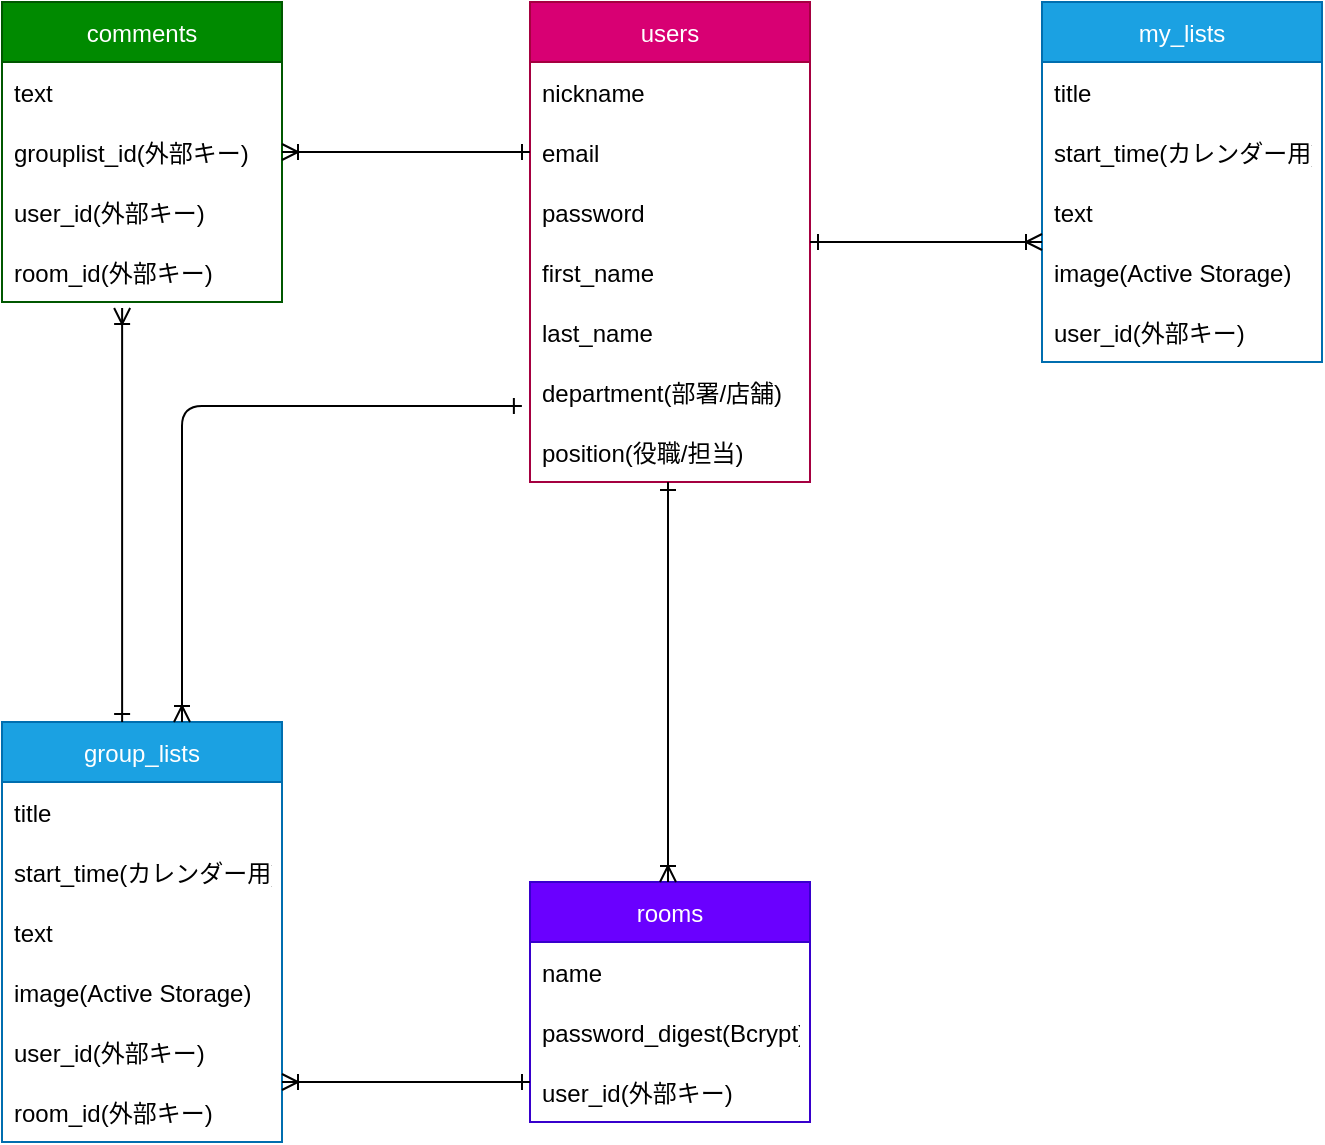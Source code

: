 <mxfile>
    <diagram id="iQDGcjfihIEUSU0DdQLP" name="ページ1">
        <mxGraphModel dx="822" dy="1063" grid="1" gridSize="10" guides="1" tooltips="1" connect="1" arrows="1" fold="1" page="1" pageScale="1" pageWidth="827" pageHeight="1169" math="0" shadow="0">
            <root>
                <mxCell id="0"/>
                <mxCell id="1" parent="0"/>
                <mxCell id="2" value="users" style="swimlane;fontStyle=0;childLayout=stackLayout;horizontal=1;startSize=30;horizontalStack=0;resizeParent=1;resizeParentMax=0;resizeLast=0;collapsible=1;marginBottom=0;fillColor=#d80073;fontColor=#ffffff;strokeColor=#A50040;" parent="1" vertex="1">
                    <mxGeometry x="344" y="200" width="140" height="240" as="geometry"/>
                </mxCell>
                <mxCell id="3" value="nickname" style="text;strokeColor=none;fillColor=none;align=left;verticalAlign=middle;spacingLeft=4;spacingRight=4;overflow=hidden;points=[[0,0.5],[1,0.5]];portConstraint=eastwest;rotatable=0;" parent="2" vertex="1">
                    <mxGeometry y="30" width="140" height="30" as="geometry"/>
                </mxCell>
                <mxCell id="4" value="email" style="text;strokeColor=none;fillColor=none;align=left;verticalAlign=middle;spacingLeft=4;spacingRight=4;overflow=hidden;points=[[0,0.5],[1,0.5]];portConstraint=eastwest;rotatable=0;" parent="2" vertex="1">
                    <mxGeometry y="60" width="140" height="30" as="geometry"/>
                </mxCell>
                <mxCell id="5" value="password" style="text;strokeColor=none;fillColor=none;align=left;verticalAlign=middle;spacingLeft=4;spacingRight=4;overflow=hidden;points=[[0,0.5],[1,0.5]];portConstraint=eastwest;rotatable=0;" parent="2" vertex="1">
                    <mxGeometry y="90" width="140" height="30" as="geometry"/>
                </mxCell>
                <mxCell id="12" value="first_name" style="text;strokeColor=none;fillColor=none;align=left;verticalAlign=middle;spacingLeft=4;spacingRight=4;overflow=hidden;points=[[0,0.5],[1,0.5]];portConstraint=eastwest;rotatable=0;" parent="2" vertex="1">
                    <mxGeometry y="120" width="140" height="30" as="geometry"/>
                </mxCell>
                <mxCell id="11" value="last_name" style="text;strokeColor=none;fillColor=none;align=left;verticalAlign=middle;spacingLeft=4;spacingRight=4;overflow=hidden;points=[[0,0.5],[1,0.5]];portConstraint=eastwest;rotatable=0;" parent="2" vertex="1">
                    <mxGeometry y="150" width="140" height="30" as="geometry"/>
                </mxCell>
                <mxCell id="10" value="department(部署/店舗)" style="text;strokeColor=none;fillColor=none;align=left;verticalAlign=middle;spacingLeft=4;spacingRight=4;overflow=hidden;points=[[0,0.5],[1,0.5]];portConstraint=eastwest;rotatable=0;" parent="2" vertex="1">
                    <mxGeometry y="180" width="140" height="30" as="geometry"/>
                </mxCell>
                <mxCell id="9" value="position(役職/担当)" style="text;strokeColor=none;fillColor=none;align=left;verticalAlign=middle;spacingLeft=4;spacingRight=4;overflow=hidden;points=[[0,0.5],[1,0.5]];portConstraint=eastwest;rotatable=0;" parent="2" vertex="1">
                    <mxGeometry y="210" width="140" height="30" as="geometry"/>
                </mxCell>
                <mxCell id="13" value="my_lists" style="swimlane;fontStyle=0;childLayout=stackLayout;horizontal=1;startSize=30;horizontalStack=0;resizeParent=1;resizeParentMax=0;resizeLast=0;collapsible=1;marginBottom=0;fillColor=#1ba1e2;fontColor=#ffffff;strokeColor=#006EAF;" parent="1" vertex="1">
                    <mxGeometry x="600" y="200" width="140" height="180" as="geometry"/>
                </mxCell>
                <mxCell id="14" value="title" style="text;strokeColor=none;fillColor=none;align=left;verticalAlign=middle;spacingLeft=4;spacingRight=4;overflow=hidden;points=[[0,0.5],[1,0.5]];portConstraint=eastwest;rotatable=0;" parent="13" vertex="1">
                    <mxGeometry y="30" width="140" height="30" as="geometry"/>
                </mxCell>
                <mxCell id="15" value="start_time(カレンダー用)" style="text;strokeColor=none;fillColor=none;align=left;verticalAlign=middle;spacingLeft=4;spacingRight=4;overflow=hidden;points=[[0,0.5],[1,0.5]];portConstraint=eastwest;rotatable=0;" parent="13" vertex="1">
                    <mxGeometry y="60" width="140" height="30" as="geometry"/>
                </mxCell>
                <mxCell id="18" value="text" style="text;strokeColor=none;fillColor=none;align=left;verticalAlign=middle;spacingLeft=4;spacingRight=4;overflow=hidden;points=[[0,0.5],[1,0.5]];portConstraint=eastwest;rotatable=0;" parent="13" vertex="1">
                    <mxGeometry y="90" width="140" height="30" as="geometry"/>
                </mxCell>
                <mxCell id="17" value="image(Active Storage)" style="text;strokeColor=none;fillColor=none;align=left;verticalAlign=middle;spacingLeft=4;spacingRight=4;overflow=hidden;points=[[0,0.5],[1,0.5]];portConstraint=eastwest;rotatable=0;" parent="13" vertex="1">
                    <mxGeometry y="120" width="140" height="30" as="geometry"/>
                </mxCell>
                <mxCell id="19" value="user_id(外部キー)" style="text;strokeColor=none;fillColor=none;align=left;verticalAlign=middle;spacingLeft=4;spacingRight=4;overflow=hidden;points=[[0,0.5],[1,0.5]];portConstraint=eastwest;rotatable=0;" parent="13" vertex="1">
                    <mxGeometry y="150" width="140" height="30" as="geometry"/>
                </mxCell>
                <mxCell id="24" value="rooms" style="swimlane;fontStyle=0;childLayout=stackLayout;horizontal=1;startSize=30;horizontalStack=0;resizeParent=1;resizeParentMax=0;resizeLast=0;collapsible=1;marginBottom=0;fillColor=#6a00ff;fontColor=#ffffff;strokeColor=#3700CC;" parent="1" vertex="1">
                    <mxGeometry x="344" y="640" width="140" height="120" as="geometry"/>
                </mxCell>
                <mxCell id="25" value="name" style="text;strokeColor=none;fillColor=none;align=left;verticalAlign=middle;spacingLeft=4;spacingRight=4;overflow=hidden;points=[[0,0.5],[1,0.5]];portConstraint=eastwest;rotatable=0;" parent="24" vertex="1">
                    <mxGeometry y="30" width="140" height="30" as="geometry"/>
                </mxCell>
                <mxCell id="26" value="password_digest(Bcrypt)" style="text;strokeColor=none;fillColor=none;align=left;verticalAlign=middle;spacingLeft=4;spacingRight=4;overflow=hidden;points=[[0,0.5],[1,0.5]];portConstraint=eastwest;rotatable=0;" parent="24" vertex="1">
                    <mxGeometry y="60" width="140" height="30" as="geometry"/>
                </mxCell>
                <mxCell id="55" value="user_id(外部キー)" style="text;strokeColor=none;fillColor=none;align=left;verticalAlign=middle;spacingLeft=4;spacingRight=4;overflow=hidden;points=[[0,0.5],[1,0.5]];portConstraint=eastwest;rotatable=0;" parent="24" vertex="1">
                    <mxGeometry y="90" width="140" height="30" as="geometry"/>
                </mxCell>
                <mxCell id="32" value="group_lists" style="swimlane;fontStyle=0;childLayout=stackLayout;horizontal=1;startSize=30;horizontalStack=0;resizeParent=1;resizeParentMax=0;resizeLast=0;collapsible=1;marginBottom=0;fillColor=#1ba1e2;fontColor=#ffffff;strokeColor=#006EAF;" parent="1" vertex="1">
                    <mxGeometry x="80" y="560" width="140" height="210" as="geometry"/>
                </mxCell>
                <mxCell id="33" value="title" style="text;strokeColor=none;fillColor=none;align=left;verticalAlign=middle;spacingLeft=4;spacingRight=4;overflow=hidden;points=[[0,0.5],[1,0.5]];portConstraint=eastwest;rotatable=0;" parent="32" vertex="1">
                    <mxGeometry y="30" width="140" height="30" as="geometry"/>
                </mxCell>
                <mxCell id="34" value="start_time(カレンダー用)" style="text;strokeColor=none;fillColor=none;align=left;verticalAlign=middle;spacingLeft=4;spacingRight=4;overflow=hidden;points=[[0,0.5],[1,0.5]];portConstraint=eastwest;rotatable=0;" parent="32" vertex="1">
                    <mxGeometry y="60" width="140" height="30" as="geometry"/>
                </mxCell>
                <mxCell id="36" value="text" style="text;strokeColor=none;fillColor=none;align=left;verticalAlign=middle;spacingLeft=4;spacingRight=4;overflow=hidden;points=[[0,0.5],[1,0.5]];portConstraint=eastwest;rotatable=0;" parent="32" vertex="1">
                    <mxGeometry y="90" width="140" height="30" as="geometry"/>
                </mxCell>
                <mxCell id="37" value="image(Active Storage)" style="text;strokeColor=none;fillColor=none;align=left;verticalAlign=middle;spacingLeft=4;spacingRight=4;overflow=hidden;points=[[0,0.5],[1,0.5]];portConstraint=eastwest;rotatable=0;" parent="32" vertex="1">
                    <mxGeometry y="120" width="140" height="30" as="geometry"/>
                </mxCell>
                <mxCell id="38" value="user_id(外部キー)" style="text;strokeColor=none;fillColor=none;align=left;verticalAlign=middle;spacingLeft=4;spacingRight=4;overflow=hidden;points=[[0,0.5],[1,0.5]];portConstraint=eastwest;rotatable=0;" parent="32" vertex="1">
                    <mxGeometry y="150" width="140" height="30" as="geometry"/>
                </mxCell>
                <mxCell id="52" value="room_id(外部キー)" style="text;strokeColor=none;fillColor=none;align=left;verticalAlign=middle;spacingLeft=4;spacingRight=4;overflow=hidden;points=[[0,0.5],[1,0.5]];portConstraint=eastwest;rotatable=0;" parent="32" vertex="1">
                    <mxGeometry y="180" width="140" height="30" as="geometry"/>
                </mxCell>
                <mxCell id="39" value="comments" style="swimlane;fontStyle=0;childLayout=stackLayout;horizontal=1;startSize=30;horizontalStack=0;resizeParent=1;resizeParentMax=0;resizeLast=0;collapsible=1;marginBottom=0;fillColor=#008a00;fontColor=#ffffff;strokeColor=#005700;" parent="1" vertex="1">
                    <mxGeometry x="80" y="200" width="140" height="150" as="geometry"/>
                </mxCell>
                <mxCell id="40" value="text" style="text;strokeColor=none;fillColor=none;align=left;verticalAlign=middle;spacingLeft=4;spacingRight=4;overflow=hidden;points=[[0,0.5],[1,0.5]];portConstraint=eastwest;rotatable=0;" parent="39" vertex="1">
                    <mxGeometry y="30" width="140" height="30" as="geometry"/>
                </mxCell>
                <mxCell id="42" value="grouplist_id(外部キー)" style="text;strokeColor=none;fillColor=none;align=left;verticalAlign=middle;spacingLeft=4;spacingRight=4;overflow=hidden;points=[[0,0.5],[1,0.5]];portConstraint=eastwest;rotatable=0;" parent="39" vertex="1">
                    <mxGeometry y="60" width="140" height="30" as="geometry"/>
                </mxCell>
                <mxCell id="51" value="user_id(外部キー)" style="text;strokeColor=none;fillColor=none;align=left;verticalAlign=middle;spacingLeft=4;spacingRight=4;overflow=hidden;points=[[0,0.5],[1,0.5]];portConstraint=eastwest;rotatable=0;" parent="39" vertex="1">
                    <mxGeometry y="90" width="140" height="30" as="geometry"/>
                </mxCell>
                <mxCell id="56" value="room_id(外部キー)" style="text;strokeColor=none;fillColor=none;align=left;verticalAlign=middle;spacingLeft=4;spacingRight=4;overflow=hidden;points=[[0,0.5],[1,0.5]];portConstraint=eastwest;rotatable=0;" parent="39" vertex="1">
                    <mxGeometry y="120" width="140" height="30" as="geometry"/>
                </mxCell>
                <mxCell id="44" value="" style="endArrow=ERoneToMany;html=1;startArrow=ERone;startFill=0;endFill=0;" parent="1" edge="1">
                    <mxGeometry width="50" height="50" relative="1" as="geometry">
                        <mxPoint x="484" y="320" as="sourcePoint"/>
                        <mxPoint x="600" y="320" as="targetPoint"/>
                    </mxGeometry>
                </mxCell>
                <mxCell id="45" value="" style="endArrow=ERone;html=1;startArrow=ERoneToMany;startFill=0;endFill=0;" parent="1" edge="1">
                    <mxGeometry width="50" height="50" relative="1" as="geometry">
                        <mxPoint x="413" y="640" as="sourcePoint"/>
                        <mxPoint x="413" y="440" as="targetPoint"/>
                    </mxGeometry>
                </mxCell>
                <mxCell id="48" value="" style="endArrow=ERone;html=1;startArrow=ERoneToMany;startFill=0;endFill=0;" parent="1" edge="1">
                    <mxGeometry width="50" height="50" relative="1" as="geometry">
                        <mxPoint x="220" y="740" as="sourcePoint"/>
                        <mxPoint x="344" y="740" as="targetPoint"/>
                    </mxGeometry>
                </mxCell>
                <mxCell id="49" value="" style="endArrow=ERoneToMany;html=1;startArrow=ERone;startFill=0;endFill=0;exitX=0.429;exitY=0;exitDx=0;exitDy=0;exitPerimeter=0;entryX=0.429;entryY=1.1;entryDx=0;entryDy=0;entryPerimeter=0;" parent="1" source="32" target="56" edge="1">
                    <mxGeometry width="50" height="50" relative="1" as="geometry">
                        <mxPoint x="130" y="550" as="sourcePoint"/>
                        <mxPoint x="140" y="360" as="targetPoint"/>
                    </mxGeometry>
                </mxCell>
                <mxCell id="53" value="" style="endArrow=ERone;html=1;entryX=0;entryY=0.5;entryDx=0;entryDy=0;exitX=1;exitY=0.5;exitDx=0;exitDy=0;startArrow=ERoneToMany;startFill=0;endFill=0;" parent="1" source="42" target="4" edge="1">
                    <mxGeometry width="50" height="50" relative="1" as="geometry">
                        <mxPoint x="220" y="280" as="sourcePoint"/>
                        <mxPoint x="270" y="230" as="targetPoint"/>
                    </mxGeometry>
                </mxCell>
                <mxCell id="54" value="" style="endArrow=ERone;html=1;edgeStyle=orthogonalEdgeStyle;entryX=-0.029;entryY=0.733;entryDx=0;entryDy=0;entryPerimeter=0;startArrow=ERoneToMany;startFill=0;endFill=0;" parent="1" target="10" edge="1">
                    <mxGeometry width="50" height="50" relative="1" as="geometry">
                        <mxPoint x="170" y="560" as="sourcePoint"/>
                        <mxPoint x="170" y="400" as="targetPoint"/>
                        <Array as="points">
                            <mxPoint x="170" y="402"/>
                        </Array>
                    </mxGeometry>
                </mxCell>
            </root>
        </mxGraphModel>
    </diagram>
    <diagram id="aa82iXriT9Io6OXDp8gO" name="ページ2">
        <mxGraphModel dx="822" dy="1063" grid="1" gridSize="10" guides="1" tooltips="1" connect="1" arrows="1" fold="1" page="1" pageScale="1" pageWidth="827" pageHeight="1169" math="0" shadow="0">
            <root>
                <mxCell id="edbOVUQLWt5nO59CVyvk-0"/>
                <mxCell id="edbOVUQLWt5nO59CVyvk-1" parent="edbOVUQLWt5nO59CVyvk-0"/>
                <mxCell id="edbOVUQLWt5nO59CVyvk-62" style="edgeStyle=none;html=1;fontColor=#000000;entryX=0;entryY=0.5;entryDx=0;entryDy=0;endArrow=none;endFill=0;" parent="edbOVUQLWt5nO59CVyvk-1" source="edbOVUQLWt5nO59CVyvk-61" target="edbOVUQLWt5nO59CVyvk-63" edge="1">
                    <mxGeometry relative="1" as="geometry">
                        <mxPoint x="210" y="100" as="targetPoint"/>
                        <Array as="points">
                            <mxPoint x="160" y="100"/>
                        </Array>
                    </mxGeometry>
                </mxCell>
                <mxCell id="edbOVUQLWt5nO59CVyvk-61" value="一覧ページ" style="rounded=1;whiteSpace=wrap;html=1;fillColor=#d0cee2;strokeColor=#000000;fontColor=#000000;labelBorderColor=none;" parent="edbOVUQLWt5nO59CVyvk-1" vertex="1">
                    <mxGeometry x="20" y="80" width="100" height="40" as="geometry"/>
                </mxCell>
                <mxCell id="edbOVUQLWt5nO59CVyvk-63" value="ユーザーログインページ" style="rounded=1;whiteSpace=wrap;html=1;fillColor=#d0cee2;strokeColor=#000000;fontColor=#000000;labelBorderColor=none;" parent="edbOVUQLWt5nO59CVyvk-1" vertex="1">
                    <mxGeometry x="200" y="80" width="140" height="40" as="geometry"/>
                </mxCell>
                <mxCell id="edbOVUQLWt5nO59CVyvk-73" style="edgeStyle=orthogonalEdgeStyle;html=1;exitX=0;exitY=0.5;exitDx=0;exitDy=0;fontColor=#000000;endArrow=none;endFill=0;" parent="edbOVUQLWt5nO59CVyvk-1" source="edbOVUQLWt5nO59CVyvk-66" edge="1">
                    <mxGeometry relative="1" as="geometry">
                        <mxPoint x="160" y="160" as="targetPoint"/>
                    </mxGeometry>
                </mxCell>
                <mxCell id="edbOVUQLWt5nO59CVyvk-66" value="ユーザー新規登録ページ" style="rounded=1;whiteSpace=wrap;html=1;fillColor=#d0cee2;strokeColor=#000000;fontColor=#000000;labelBorderColor=none;" parent="edbOVUQLWt5nO59CVyvk-1" vertex="1">
                    <mxGeometry x="200" y="140" width="140" height="40" as="geometry"/>
                </mxCell>
                <mxCell id="edbOVUQLWt5nO59CVyvk-74" style="edgeStyle=orthogonalEdgeStyle;html=1;exitX=0;exitY=0.5;exitDx=0;exitDy=0;fontColor=#000000;endArrow=none;endFill=0;" parent="edbOVUQLWt5nO59CVyvk-1" source="edbOVUQLWt5nO59CVyvk-67" edge="1">
                    <mxGeometry relative="1" as="geometry">
                        <mxPoint x="160" y="220" as="targetPoint"/>
                    </mxGeometry>
                </mxCell>
                <mxCell id="edbOVUQLWt5nO59CVyvk-67" value="ユーザーマイページ" style="rounded=1;whiteSpace=wrap;html=1;fillColor=#d0cee2;strokeColor=#000000;fontColor=#000000;labelBorderColor=none;" parent="edbOVUQLWt5nO59CVyvk-1" vertex="1">
                    <mxGeometry x="200" y="200" width="140" height="40" as="geometry"/>
                </mxCell>
                <mxCell id="edbOVUQLWt5nO59CVyvk-75" style="edgeStyle=orthogonalEdgeStyle;html=1;exitX=0;exitY=0.5;exitDx=0;exitDy=0;fontColor=#000000;endArrow=none;endFill=0;" parent="edbOVUQLWt5nO59CVyvk-1" source="edbOVUQLWt5nO59CVyvk-68" edge="1">
                    <mxGeometry relative="1" as="geometry">
                        <mxPoint x="160" y="280" as="targetPoint"/>
                    </mxGeometry>
                </mxCell>
                <mxCell id="edbOVUQLWt5nO59CVyvk-68" value="詳細ページ" style="rounded=1;whiteSpace=wrap;html=1;fillColor=#d0cee2;strokeColor=#000000;fontColor=#000000;labelBorderColor=none;" parent="edbOVUQLWt5nO59CVyvk-1" vertex="1">
                    <mxGeometry x="200" y="260" width="140" height="40" as="geometry"/>
                </mxCell>
                <mxCell id="edbOVUQLWt5nO59CVyvk-72" style="edgeStyle=orthogonalEdgeStyle;html=1;exitX=0;exitY=0.5;exitDx=0;exitDy=0;fontColor=#000000;endArrow=none;endFill=0;" parent="edbOVUQLWt5nO59CVyvk-1" source="edbOVUQLWt5nO59CVyvk-88" edge="1">
                    <mxGeometry relative="1" as="geometry">
                        <mxPoint x="160" y="100" as="targetPoint"/>
                    </mxGeometry>
                </mxCell>
                <mxCell id="edbOVUQLWt5nO59CVyvk-89" style="edgeStyle=orthogonalEdgeStyle;html=1;exitX=0;exitY=0.5;exitDx=0;exitDy=0;fontColor=#000000;endArrow=none;endFill=0;" parent="edbOVUQLWt5nO59CVyvk-1" source="edbOVUQLWt5nO59CVyvk-69" edge="1">
                    <mxGeometry relative="1" as="geometry">
                        <mxPoint x="160" y="340" as="targetPoint"/>
                    </mxGeometry>
                </mxCell>
                <mxCell id="edbOVUQLWt5nO59CVyvk-69" value="編集ページ" style="rounded=1;whiteSpace=wrap;html=1;fillColor=#d0cee2;strokeColor=#000000;fontColor=#000000;labelBorderColor=none;" parent="edbOVUQLWt5nO59CVyvk-1" vertex="1">
                    <mxGeometry x="200" y="320" width="140" height="40" as="geometry"/>
                </mxCell>
                <mxCell id="edbOVUQLWt5nO59CVyvk-78" style="edgeStyle=orthogonalEdgeStyle;html=1;exitX=0;exitY=0.5;exitDx=0;exitDy=0;fontColor=#000000;endArrow=none;endFill=0;exitPerimeter=0;" parent="edbOVUQLWt5nO59CVyvk-1" source="edbOVUQLWt5nO59CVyvk-77" target="edbOVUQLWt5nO59CVyvk-67" edge="1">
                    <mxGeometry relative="1" as="geometry"/>
                </mxCell>
                <mxCell id="edbOVUQLWt5nO59CVyvk-77" value="ルーム一覧ページ" style="rounded=1;whiteSpace=wrap;html=1;fillColor=#d0cee2;strokeColor=#000000;fontColor=#000000;labelBorderColor=none;" parent="edbOVUQLWt5nO59CVyvk-1" vertex="1">
                    <mxGeometry x="390" y="200" width="130" height="40" as="geometry"/>
                </mxCell>
                <mxCell id="edbOVUQLWt5nO59CVyvk-82" style="edgeStyle=orthogonalEdgeStyle;html=1;exitX=0;exitY=0.5;exitDx=0;exitDy=0;fontColor=#000000;endArrow=none;endFill=0;" parent="edbOVUQLWt5nO59CVyvk-1" source="edbOVUQLWt5nO59CVyvk-79" target="edbOVUQLWt5nO59CVyvk-77" edge="1">
                    <mxGeometry relative="1" as="geometry"/>
                </mxCell>
                <mxCell id="edbOVUQLWt5nO59CVyvk-79" value="ルーム別ページ" style="rounded=1;whiteSpace=wrap;html=1;fillColor=#d0cee2;strokeColor=#000000;fontColor=#000000;labelBorderColor=none;" parent="edbOVUQLWt5nO59CVyvk-1" vertex="1">
                    <mxGeometry x="570" y="200" width="150" height="40" as="geometry"/>
                </mxCell>
                <mxCell id="edbOVUQLWt5nO59CVyvk-92" style="edgeStyle=orthogonalEdgeStyle;html=1;exitX=0;exitY=0.5;exitDx=0;exitDy=0;fontColor=#000000;endArrow=none;endFill=0;" parent="edbOVUQLWt5nO59CVyvk-1" source="edbOVUQLWt5nO59CVyvk-80" edge="1">
                    <mxGeometry relative="1" as="geometry">
                        <mxPoint x="540" y="280" as="targetPoint"/>
                    </mxGeometry>
                </mxCell>
                <mxCell id="edbOVUQLWt5nO59CVyvk-80" value="詳細ページ" style="rounded=1;whiteSpace=wrap;html=1;fillColor=#d0cee2;strokeColor=#000000;fontColor=#000000;labelBorderColor=none;" parent="edbOVUQLWt5nO59CVyvk-1" vertex="1">
                    <mxGeometry x="570" y="260" width="150" height="40" as="geometry"/>
                </mxCell>
                <mxCell id="edbOVUQLWt5nO59CVyvk-91" style="edgeStyle=orthogonalEdgeStyle;html=1;exitX=0;exitY=0.5;exitDx=0;exitDy=0;fontColor=#000000;endArrow=none;endFill=0;" parent="edbOVUQLWt5nO59CVyvk-1" source="edbOVUQLWt5nO59CVyvk-81" edge="1">
                    <mxGeometry relative="1" as="geometry">
                        <mxPoint x="540" y="220" as="targetPoint"/>
                    </mxGeometry>
                </mxCell>
                <mxCell id="edbOVUQLWt5nO59CVyvk-81" value="編集ページ" style="rounded=1;whiteSpace=wrap;html=1;fillColor=#d0cee2;strokeColor=#000000;fontColor=#000000;labelBorderColor=none;" parent="edbOVUQLWt5nO59CVyvk-1" vertex="1">
                    <mxGeometry x="570" y="320" width="150" height="40" as="geometry"/>
                </mxCell>
                <mxCell id="edbOVUQLWt5nO59CVyvk-90" style="edgeStyle=orthogonalEdgeStyle;html=1;exitX=0;exitY=0.5;exitDx=0;exitDy=0;fontColor=#000000;endArrow=none;endFill=0;" parent="edbOVUQLWt5nO59CVyvk-1" source="edbOVUQLWt5nO59CVyvk-87" edge="1">
                    <mxGeometry relative="1" as="geometry">
                        <mxPoint x="360" y="220" as="targetPoint"/>
                    </mxGeometry>
                </mxCell>
                <mxCell id="edbOVUQLWt5nO59CVyvk-87" value="ルーム編集ページ" style="rounded=1;whiteSpace=wrap;html=1;fillColor=#d0cee2;strokeColor=#000000;fontColor=#000000;labelBorderColor=none;" parent="edbOVUQLWt5nO59CVyvk-1" vertex="1">
                    <mxGeometry x="390" y="260" width="130" height="40" as="geometry"/>
                </mxCell>
                <mxCell id="edbOVUQLWt5nO59CVyvk-88" value="プロフィールページ" style="rounded=1;whiteSpace=wrap;html=1;fillColor=#d0cee2;strokeColor=#000000;fontColor=#000000;labelBorderColor=none;" parent="edbOVUQLWt5nO59CVyvk-1" vertex="1">
                    <mxGeometry x="200" y="380" width="140" height="40" as="geometry"/>
                </mxCell>
            </root>
        </mxGraphModel>
    </diagram>
</mxfile>